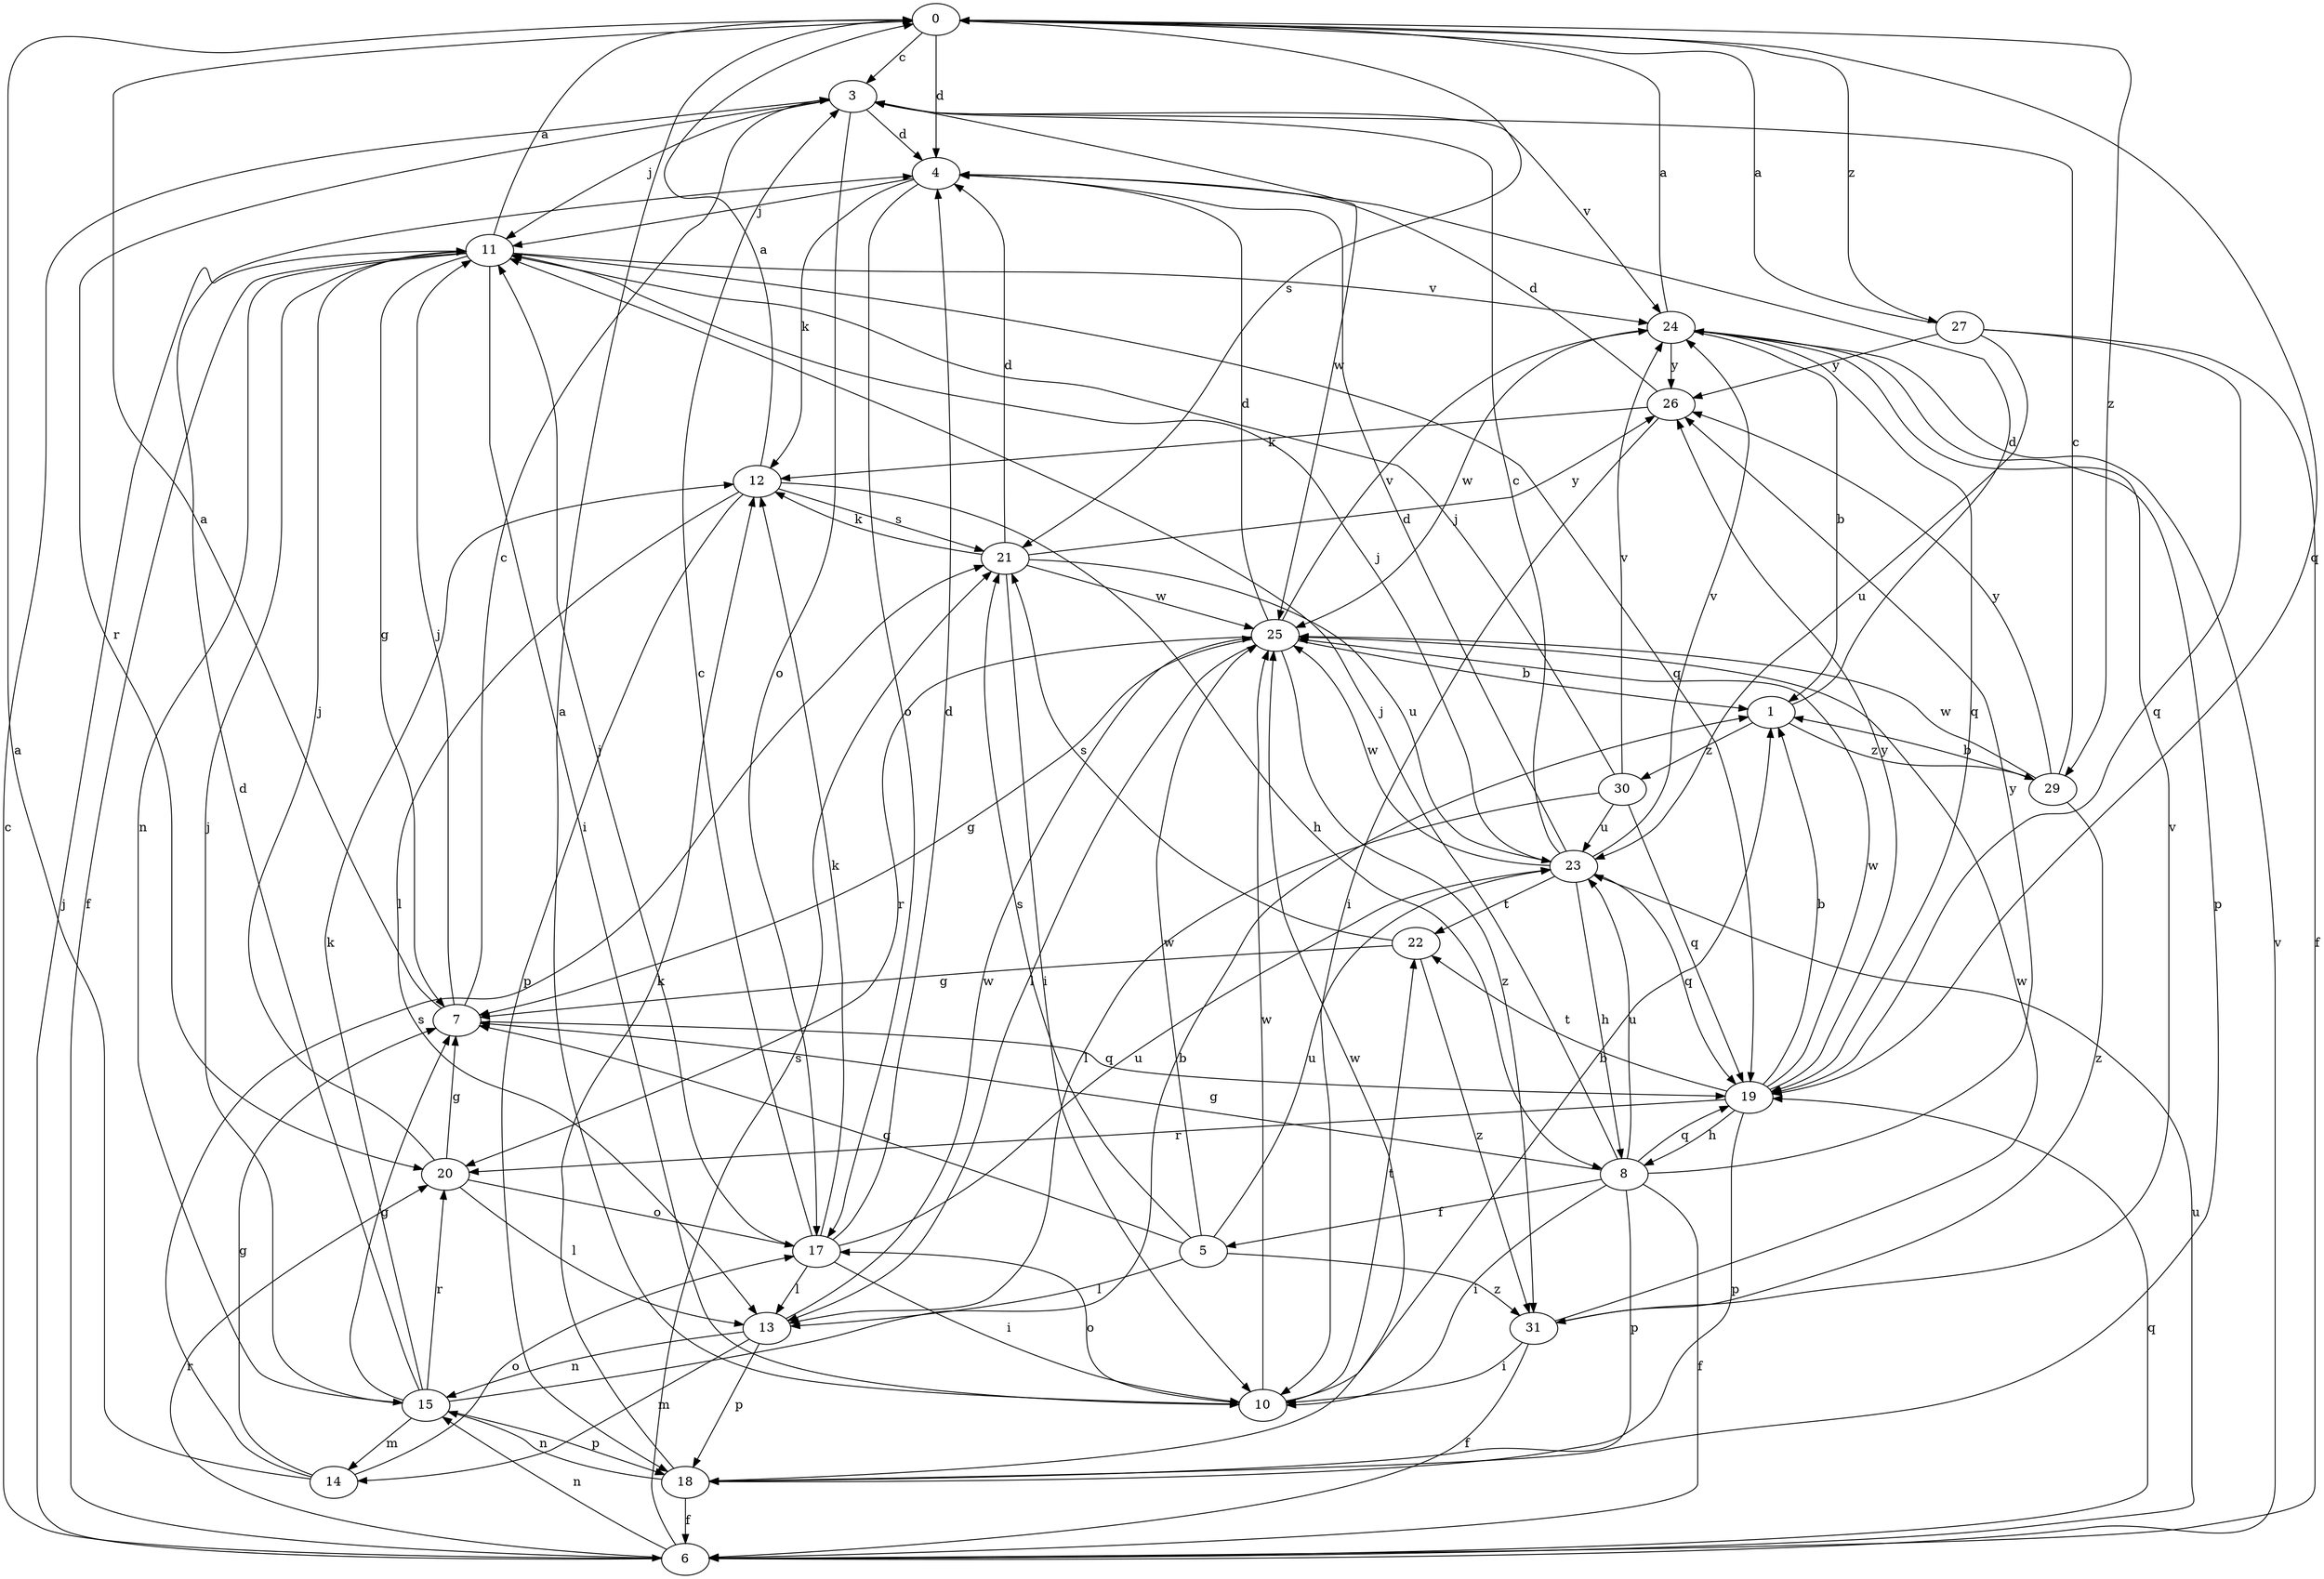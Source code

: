 strict digraph  {
0;
1;
3;
4;
5;
6;
7;
8;
10;
11;
12;
13;
14;
15;
17;
18;
19;
20;
21;
22;
23;
24;
25;
26;
27;
29;
30;
31;
0 -> 3  [label=c];
0 -> 4  [label=d];
0 -> 19  [label=q];
0 -> 21  [label=s];
0 -> 27  [label=z];
0 -> 29  [label=z];
1 -> 4  [label=d];
1 -> 29  [label=z];
1 -> 30  [label=z];
3 -> 4  [label=d];
3 -> 11  [label=j];
3 -> 17  [label=o];
3 -> 20  [label=r];
3 -> 24  [label=v];
3 -> 25  [label=w];
4 -> 11  [label=j];
4 -> 12  [label=k];
4 -> 17  [label=o];
5 -> 7  [label=g];
5 -> 13  [label=l];
5 -> 21  [label=s];
5 -> 23  [label=u];
5 -> 25  [label=w];
5 -> 31  [label=z];
6 -> 3  [label=c];
6 -> 11  [label=j];
6 -> 15  [label=n];
6 -> 19  [label=q];
6 -> 20  [label=r];
6 -> 21  [label=s];
6 -> 23  [label=u];
6 -> 24  [label=v];
7 -> 0  [label=a];
7 -> 3  [label=c];
7 -> 11  [label=j];
7 -> 19  [label=q];
8 -> 5  [label=f];
8 -> 6  [label=f];
8 -> 7  [label=g];
8 -> 10  [label=i];
8 -> 11  [label=j];
8 -> 18  [label=p];
8 -> 19  [label=q];
8 -> 23  [label=u];
8 -> 26  [label=y];
10 -> 0  [label=a];
10 -> 1  [label=b];
10 -> 17  [label=o];
10 -> 22  [label=t];
10 -> 25  [label=w];
11 -> 0  [label=a];
11 -> 6  [label=f];
11 -> 7  [label=g];
11 -> 10  [label=i];
11 -> 15  [label=n];
11 -> 19  [label=q];
11 -> 24  [label=v];
12 -> 0  [label=a];
12 -> 8  [label=h];
12 -> 13  [label=l];
12 -> 18  [label=p];
12 -> 21  [label=s];
13 -> 14  [label=m];
13 -> 15  [label=n];
13 -> 18  [label=p];
13 -> 25  [label=w];
14 -> 0  [label=a];
14 -> 7  [label=g];
14 -> 17  [label=o];
14 -> 21  [label=s];
15 -> 1  [label=b];
15 -> 4  [label=d];
15 -> 7  [label=g];
15 -> 11  [label=j];
15 -> 12  [label=k];
15 -> 14  [label=m];
15 -> 18  [label=p];
15 -> 20  [label=r];
17 -> 3  [label=c];
17 -> 4  [label=d];
17 -> 10  [label=i];
17 -> 11  [label=j];
17 -> 12  [label=k];
17 -> 13  [label=l];
17 -> 23  [label=u];
18 -> 6  [label=f];
18 -> 12  [label=k];
18 -> 15  [label=n];
18 -> 25  [label=w];
19 -> 1  [label=b];
19 -> 8  [label=h];
19 -> 18  [label=p];
19 -> 20  [label=r];
19 -> 22  [label=t];
19 -> 25  [label=w];
19 -> 26  [label=y];
20 -> 7  [label=g];
20 -> 11  [label=j];
20 -> 13  [label=l];
20 -> 17  [label=o];
21 -> 4  [label=d];
21 -> 10  [label=i];
21 -> 12  [label=k];
21 -> 23  [label=u];
21 -> 25  [label=w];
21 -> 26  [label=y];
22 -> 7  [label=g];
22 -> 21  [label=s];
22 -> 31  [label=z];
23 -> 3  [label=c];
23 -> 4  [label=d];
23 -> 8  [label=h];
23 -> 11  [label=j];
23 -> 19  [label=q];
23 -> 22  [label=t];
23 -> 24  [label=v];
23 -> 25  [label=w];
24 -> 0  [label=a];
24 -> 1  [label=b];
24 -> 18  [label=p];
24 -> 19  [label=q];
24 -> 25  [label=w];
24 -> 26  [label=y];
25 -> 1  [label=b];
25 -> 4  [label=d];
25 -> 7  [label=g];
25 -> 13  [label=l];
25 -> 20  [label=r];
25 -> 24  [label=v];
25 -> 31  [label=z];
26 -> 4  [label=d];
26 -> 10  [label=i];
26 -> 12  [label=k];
27 -> 0  [label=a];
27 -> 6  [label=f];
27 -> 19  [label=q];
27 -> 23  [label=u];
27 -> 26  [label=y];
29 -> 1  [label=b];
29 -> 3  [label=c];
29 -> 25  [label=w];
29 -> 26  [label=y];
29 -> 31  [label=z];
30 -> 11  [label=j];
30 -> 13  [label=l];
30 -> 19  [label=q];
30 -> 23  [label=u];
30 -> 24  [label=v];
31 -> 6  [label=f];
31 -> 10  [label=i];
31 -> 24  [label=v];
31 -> 25  [label=w];
}
